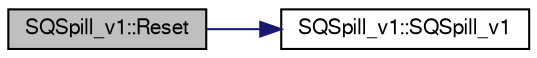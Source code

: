 digraph "SQSpill_v1::Reset"
{
  bgcolor="transparent";
  edge [fontname="FreeSans",fontsize="10",labelfontname="FreeSans",labelfontsize="10"];
  node [fontname="FreeSans",fontsize="10",shape=record];
  rankdir="LR";
  Node1 [label="SQSpill_v1::Reset",height=0.2,width=0.4,color="black", fillcolor="grey75", style="filled" fontcolor="black"];
  Node1 -> Node2 [color="midnightblue",fontsize="10",style="solid",fontname="FreeSans"];
  Node2 [label="SQSpill_v1::SQSpill_v1",height=0.2,width=0.4,color="black",URL="$d2/df5/classSQSpill__v1.html#ab1f509090ebed9df649bb8b74921024a"];
}
